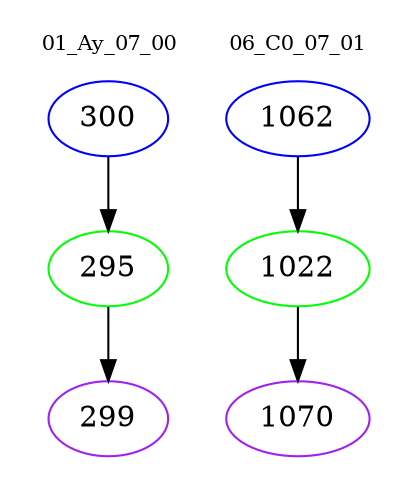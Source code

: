 digraph{
subgraph cluster_0 {
color = white
label = "01_Ay_07_00";
fontsize=10;
T0_300 [label="300", color="blue"]
T0_300 -> T0_295 [color="black"]
T0_295 [label="295", color="green"]
T0_295 -> T0_299 [color="black"]
T0_299 [label="299", color="purple"]
}
subgraph cluster_1 {
color = white
label = "06_C0_07_01";
fontsize=10;
T1_1062 [label="1062", color="blue"]
T1_1062 -> T1_1022 [color="black"]
T1_1022 [label="1022", color="green"]
T1_1022 -> T1_1070 [color="black"]
T1_1070 [label="1070", color="purple"]
}
}

